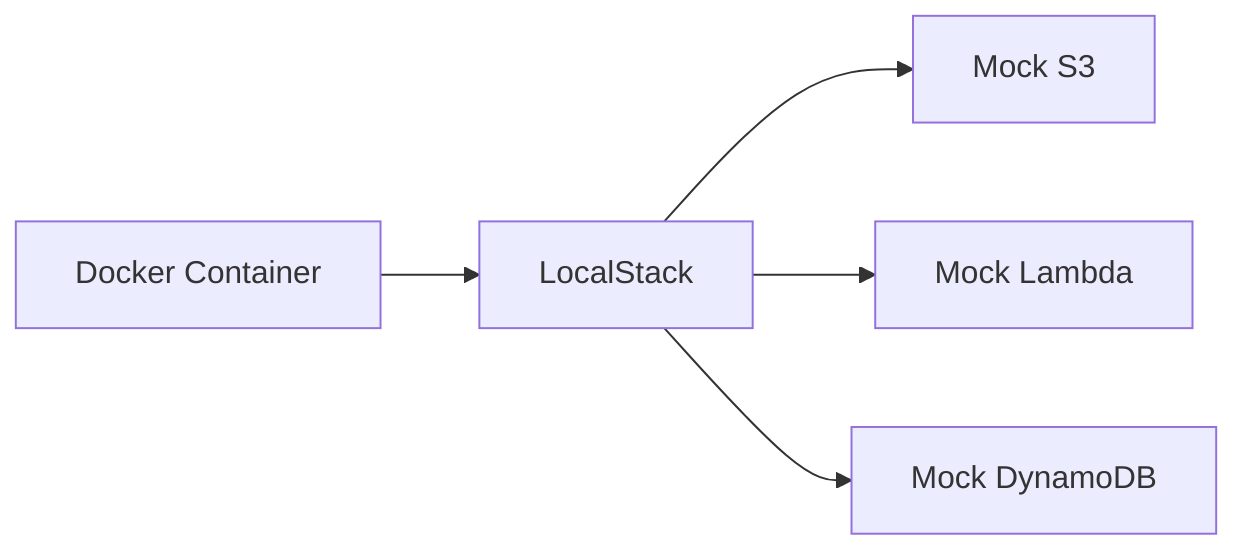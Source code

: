 flowchart LR
    Local[Docker Container] --> LocalStack
    LocalStack --> S3[Mock S3]
    LocalStack --> Lambda[Mock Lambda]
    LocalStack --> DynamoDB[Mock DynamoDB]